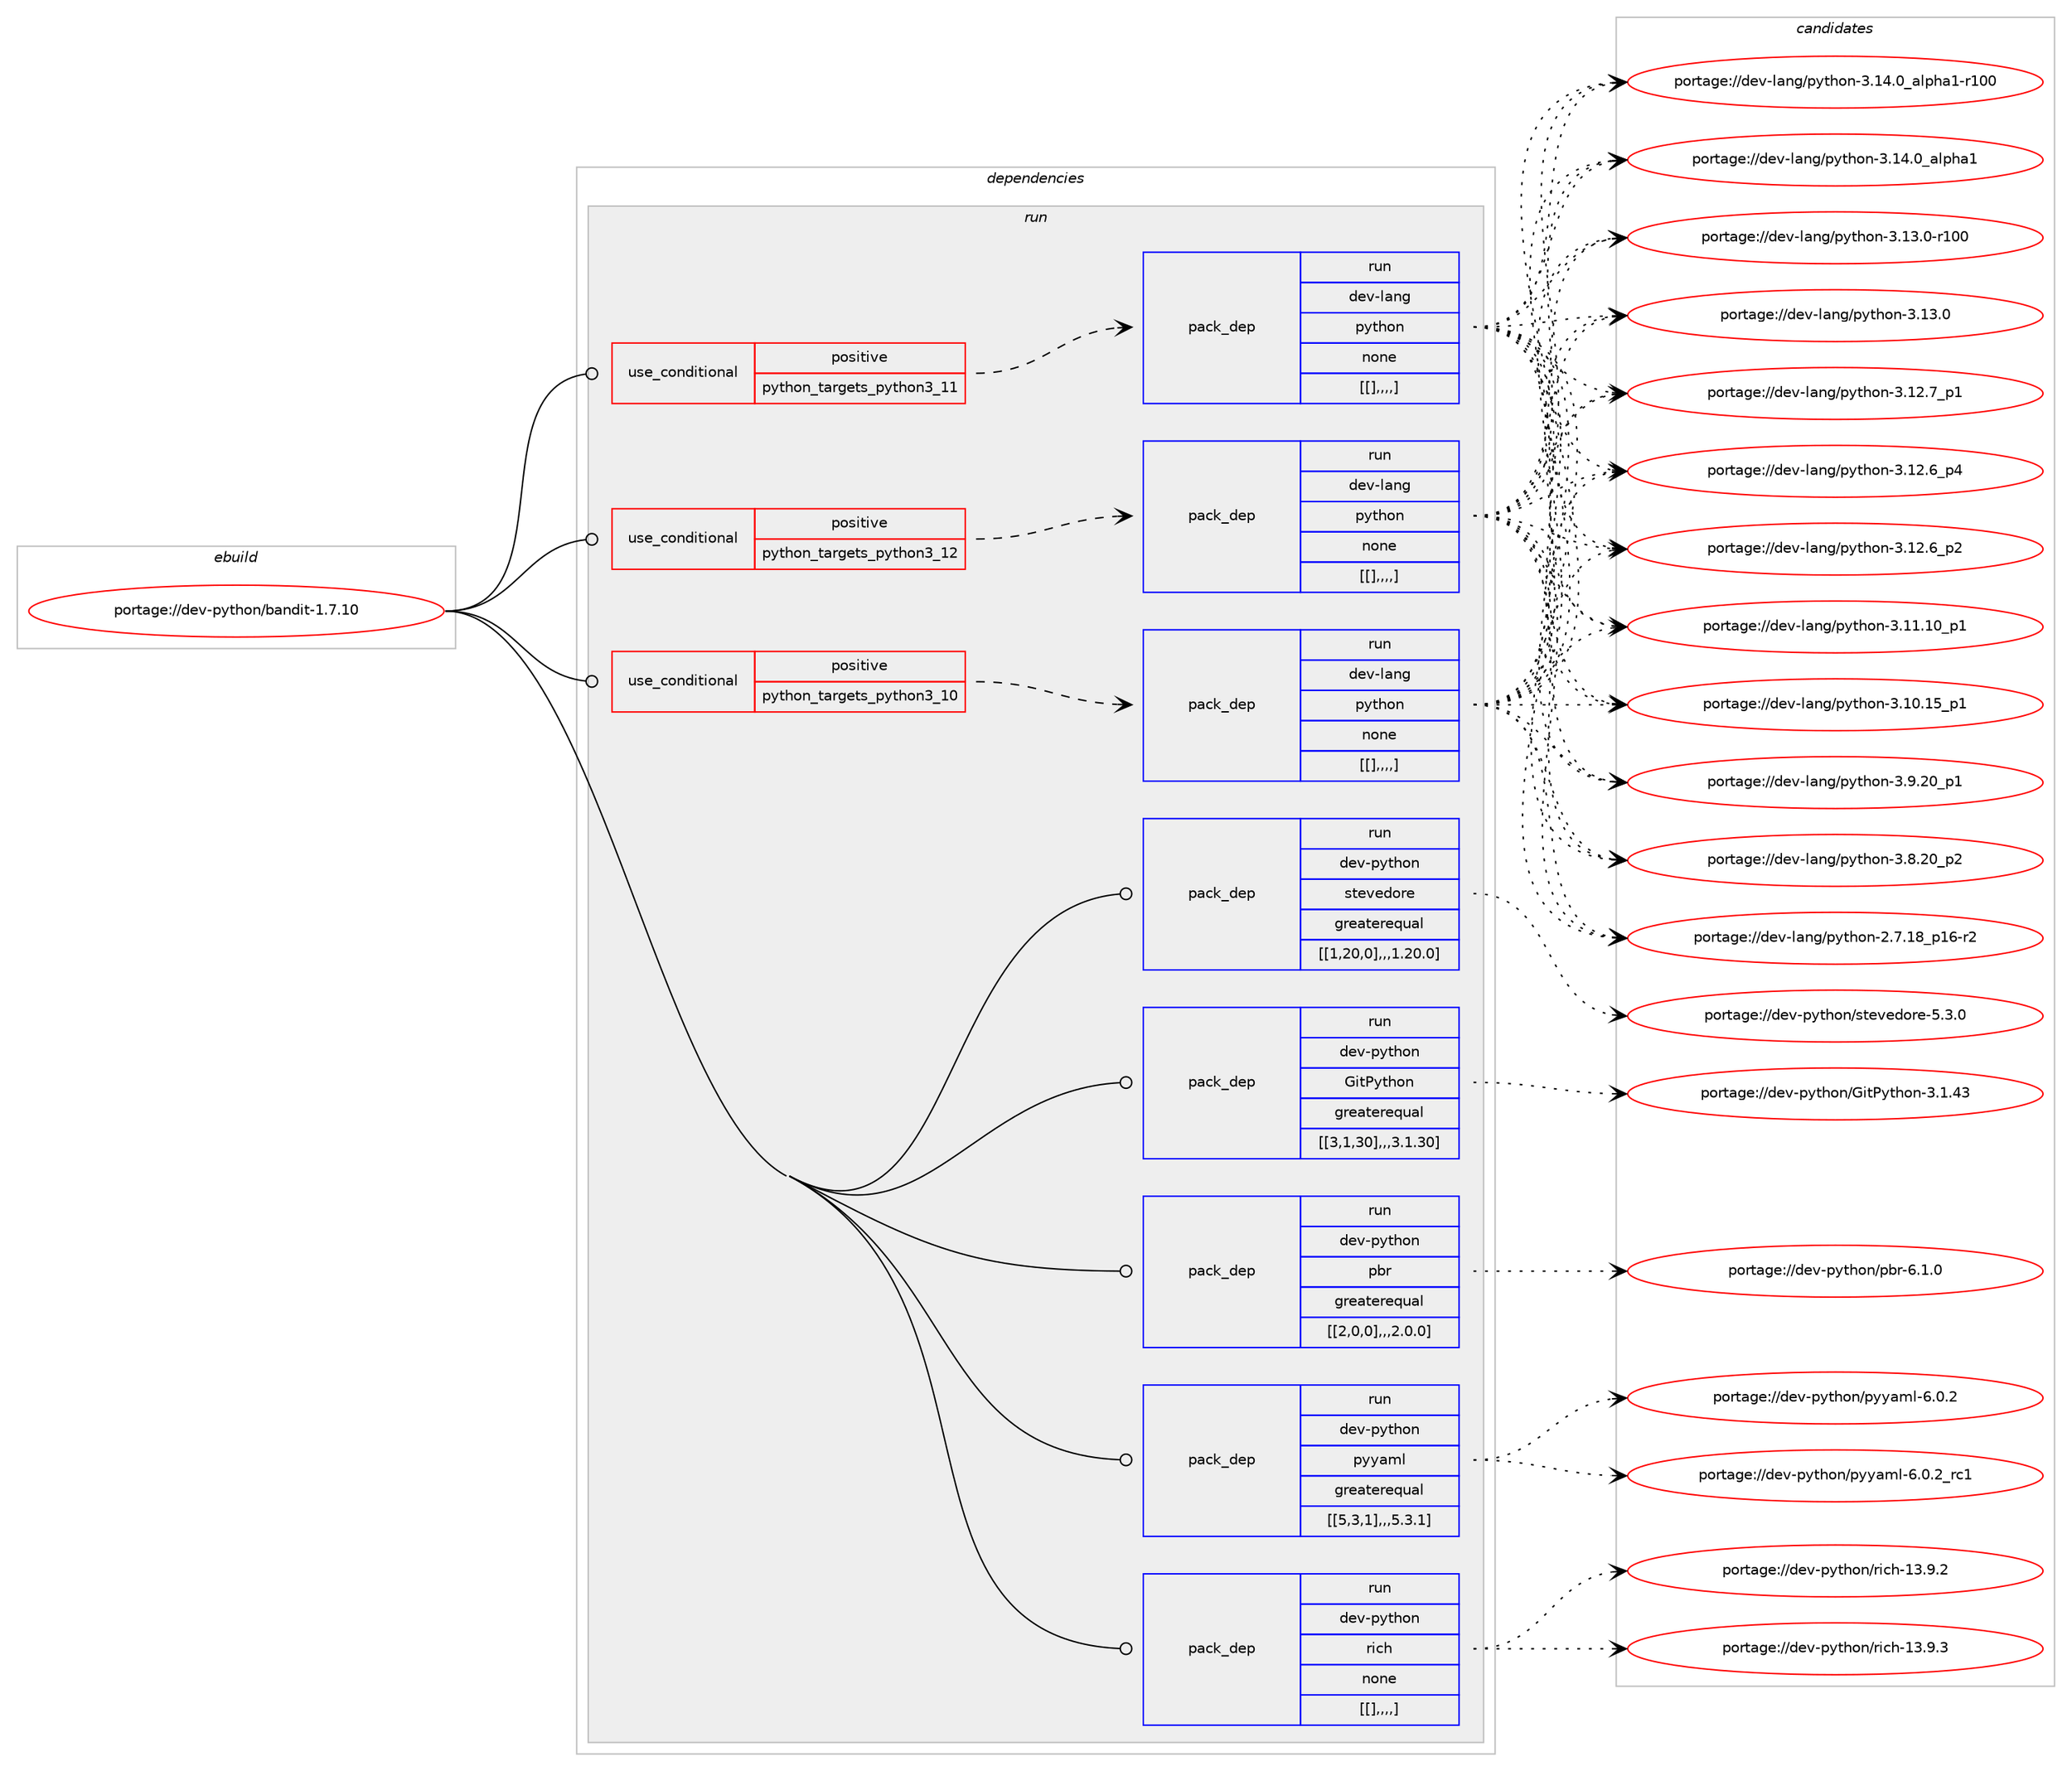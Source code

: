 digraph prolog {

# *************
# Graph options
# *************

newrank=true;
concentrate=true;
compound=true;
graph [rankdir=LR,fontname=Helvetica,fontsize=10,ranksep=1.5];#, ranksep=2.5, nodesep=0.2];
edge  [arrowhead=vee];
node  [fontname=Helvetica,fontsize=10];

# **********
# The ebuild
# **********

subgraph cluster_leftcol {
color=gray;
label=<<i>ebuild</i>>;
id [label="portage://dev-python/bandit-1.7.10", color=red, width=4, href="../dev-python/bandit-1.7.10.svg"];
}

# ****************
# The dependencies
# ****************

subgraph cluster_midcol {
color=gray;
label=<<i>dependencies</i>>;
subgraph cluster_compile {
fillcolor="#eeeeee";
style=filled;
label=<<i>compile</i>>;
}
subgraph cluster_compileandrun {
fillcolor="#eeeeee";
style=filled;
label=<<i>compile and run</i>>;
}
subgraph cluster_run {
fillcolor="#eeeeee";
style=filled;
label=<<i>run</i>>;
subgraph cond33162 {
dependency147624 [label=<<TABLE BORDER="0" CELLBORDER="1" CELLSPACING="0" CELLPADDING="4"><TR><TD ROWSPAN="3" CELLPADDING="10">use_conditional</TD></TR><TR><TD>positive</TD></TR><TR><TD>python_targets_python3_10</TD></TR></TABLE>>, shape=none, color=red];
subgraph pack113144 {
dependency147627 [label=<<TABLE BORDER="0" CELLBORDER="1" CELLSPACING="0" CELLPADDING="4" WIDTH="220"><TR><TD ROWSPAN="6" CELLPADDING="30">pack_dep</TD></TR><TR><TD WIDTH="110">run</TD></TR><TR><TD>dev-lang</TD></TR><TR><TD>python</TD></TR><TR><TD>none</TD></TR><TR><TD>[[],,,,]</TD></TR></TABLE>>, shape=none, color=blue];
}
dependency147624:e -> dependency147627:w [weight=20,style="dashed",arrowhead="vee"];
}
id:e -> dependency147624:w [weight=20,style="solid",arrowhead="odot"];
subgraph cond33165 {
dependency147633 [label=<<TABLE BORDER="0" CELLBORDER="1" CELLSPACING="0" CELLPADDING="4"><TR><TD ROWSPAN="3" CELLPADDING="10">use_conditional</TD></TR><TR><TD>positive</TD></TR><TR><TD>python_targets_python3_11</TD></TR></TABLE>>, shape=none, color=red];
subgraph pack113148 {
dependency147638 [label=<<TABLE BORDER="0" CELLBORDER="1" CELLSPACING="0" CELLPADDING="4" WIDTH="220"><TR><TD ROWSPAN="6" CELLPADDING="30">pack_dep</TD></TR><TR><TD WIDTH="110">run</TD></TR><TR><TD>dev-lang</TD></TR><TR><TD>python</TD></TR><TR><TD>none</TD></TR><TR><TD>[[],,,,]</TD></TR></TABLE>>, shape=none, color=blue];
}
dependency147633:e -> dependency147638:w [weight=20,style="dashed",arrowhead="vee"];
}
id:e -> dependency147633:w [weight=20,style="solid",arrowhead="odot"];
subgraph cond33167 {
dependency147648 [label=<<TABLE BORDER="0" CELLBORDER="1" CELLSPACING="0" CELLPADDING="4"><TR><TD ROWSPAN="3" CELLPADDING="10">use_conditional</TD></TR><TR><TD>positive</TD></TR><TR><TD>python_targets_python3_12</TD></TR></TABLE>>, shape=none, color=red];
subgraph pack113160 {
dependency147664 [label=<<TABLE BORDER="0" CELLBORDER="1" CELLSPACING="0" CELLPADDING="4" WIDTH="220"><TR><TD ROWSPAN="6" CELLPADDING="30">pack_dep</TD></TR><TR><TD WIDTH="110">run</TD></TR><TR><TD>dev-lang</TD></TR><TR><TD>python</TD></TR><TR><TD>none</TD></TR><TR><TD>[[],,,,]</TD></TR></TABLE>>, shape=none, color=blue];
}
dependency147648:e -> dependency147664:w [weight=20,style="dashed",arrowhead="vee"];
}
id:e -> dependency147648:w [weight=20,style="solid",arrowhead="odot"];
subgraph pack113170 {
dependency147675 [label=<<TABLE BORDER="0" CELLBORDER="1" CELLSPACING="0" CELLPADDING="4" WIDTH="220"><TR><TD ROWSPAN="6" CELLPADDING="30">pack_dep</TD></TR><TR><TD WIDTH="110">run</TD></TR><TR><TD>dev-python</TD></TR><TR><TD>GitPython</TD></TR><TR><TD>greaterequal</TD></TR><TR><TD>[[3,1,30],,,3.1.30]</TD></TR></TABLE>>, shape=none, color=blue];
}
id:e -> dependency147675:w [weight=20,style="solid",arrowhead="odot"];
subgraph pack113176 {
dependency147679 [label=<<TABLE BORDER="0" CELLBORDER="1" CELLSPACING="0" CELLPADDING="4" WIDTH="220"><TR><TD ROWSPAN="6" CELLPADDING="30">pack_dep</TD></TR><TR><TD WIDTH="110">run</TD></TR><TR><TD>dev-python</TD></TR><TR><TD>pbr</TD></TR><TR><TD>greaterequal</TD></TR><TR><TD>[[2,0,0],,,2.0.0]</TD></TR></TABLE>>, shape=none, color=blue];
}
id:e -> dependency147679:w [weight=20,style="solid",arrowhead="odot"];
subgraph pack113188 {
dependency147697 [label=<<TABLE BORDER="0" CELLBORDER="1" CELLSPACING="0" CELLPADDING="4" WIDTH="220"><TR><TD ROWSPAN="6" CELLPADDING="30">pack_dep</TD></TR><TR><TD WIDTH="110">run</TD></TR><TR><TD>dev-python</TD></TR><TR><TD>pyyaml</TD></TR><TR><TD>greaterequal</TD></TR><TR><TD>[[5,3,1],,,5.3.1]</TD></TR></TABLE>>, shape=none, color=blue];
}
id:e -> dependency147697:w [weight=20,style="solid",arrowhead="odot"];
subgraph pack113190 {
dependency147699 [label=<<TABLE BORDER="0" CELLBORDER="1" CELLSPACING="0" CELLPADDING="4" WIDTH="220"><TR><TD ROWSPAN="6" CELLPADDING="30">pack_dep</TD></TR><TR><TD WIDTH="110">run</TD></TR><TR><TD>dev-python</TD></TR><TR><TD>rich</TD></TR><TR><TD>none</TD></TR><TR><TD>[[],,,,]</TD></TR></TABLE>>, shape=none, color=blue];
}
id:e -> dependency147699:w [weight=20,style="solid",arrowhead="odot"];
subgraph pack113191 {
dependency147700 [label=<<TABLE BORDER="0" CELLBORDER="1" CELLSPACING="0" CELLPADDING="4" WIDTH="220"><TR><TD ROWSPAN="6" CELLPADDING="30">pack_dep</TD></TR><TR><TD WIDTH="110">run</TD></TR><TR><TD>dev-python</TD></TR><TR><TD>stevedore</TD></TR><TR><TD>greaterequal</TD></TR><TR><TD>[[1,20,0],,,1.20.0]</TD></TR></TABLE>>, shape=none, color=blue];
}
id:e -> dependency147700:w [weight=20,style="solid",arrowhead="odot"];
}
}

# **************
# The candidates
# **************

subgraph cluster_choices {
rank=same;
color=gray;
label=<<i>candidates</i>>;

subgraph choice113112 {
color=black;
nodesep=1;
choice100101118451089711010347112121116104111110455146495246489597108112104974945114494848 [label="portage://dev-lang/python-3.14.0_alpha1-r100", color=red, width=4,href="../dev-lang/python-3.14.0_alpha1-r100.svg"];
choice1001011184510897110103471121211161041111104551464952464895971081121049749 [label="portage://dev-lang/python-3.14.0_alpha1", color=red, width=4,href="../dev-lang/python-3.14.0_alpha1.svg"];
choice1001011184510897110103471121211161041111104551464951464845114494848 [label="portage://dev-lang/python-3.13.0-r100", color=red, width=4,href="../dev-lang/python-3.13.0-r100.svg"];
choice10010111845108971101034711212111610411111045514649514648 [label="portage://dev-lang/python-3.13.0", color=red, width=4,href="../dev-lang/python-3.13.0.svg"];
choice100101118451089711010347112121116104111110455146495046559511249 [label="portage://dev-lang/python-3.12.7_p1", color=red, width=4,href="../dev-lang/python-3.12.7_p1.svg"];
choice100101118451089711010347112121116104111110455146495046549511252 [label="portage://dev-lang/python-3.12.6_p4", color=red, width=4,href="../dev-lang/python-3.12.6_p4.svg"];
choice100101118451089711010347112121116104111110455146495046549511250 [label="portage://dev-lang/python-3.12.6_p2", color=red, width=4,href="../dev-lang/python-3.12.6_p2.svg"];
choice10010111845108971101034711212111610411111045514649494649489511249 [label="portage://dev-lang/python-3.11.10_p1", color=red, width=4,href="../dev-lang/python-3.11.10_p1.svg"];
choice10010111845108971101034711212111610411111045514649484649539511249 [label="portage://dev-lang/python-3.10.15_p1", color=red, width=4,href="../dev-lang/python-3.10.15_p1.svg"];
choice100101118451089711010347112121116104111110455146574650489511249 [label="portage://dev-lang/python-3.9.20_p1", color=red, width=4,href="../dev-lang/python-3.9.20_p1.svg"];
choice100101118451089711010347112121116104111110455146564650489511250 [label="portage://dev-lang/python-3.8.20_p2", color=red, width=4,href="../dev-lang/python-3.8.20_p2.svg"];
choice100101118451089711010347112121116104111110455046554649569511249544511450 [label="portage://dev-lang/python-2.7.18_p16-r2", color=red, width=4,href="../dev-lang/python-2.7.18_p16-r2.svg"];
dependency147627:e -> choice100101118451089711010347112121116104111110455146495246489597108112104974945114494848:w [style=dotted,weight="100"];
dependency147627:e -> choice1001011184510897110103471121211161041111104551464952464895971081121049749:w [style=dotted,weight="100"];
dependency147627:e -> choice1001011184510897110103471121211161041111104551464951464845114494848:w [style=dotted,weight="100"];
dependency147627:e -> choice10010111845108971101034711212111610411111045514649514648:w [style=dotted,weight="100"];
dependency147627:e -> choice100101118451089711010347112121116104111110455146495046559511249:w [style=dotted,weight="100"];
dependency147627:e -> choice100101118451089711010347112121116104111110455146495046549511252:w [style=dotted,weight="100"];
dependency147627:e -> choice100101118451089711010347112121116104111110455146495046549511250:w [style=dotted,weight="100"];
dependency147627:e -> choice10010111845108971101034711212111610411111045514649494649489511249:w [style=dotted,weight="100"];
dependency147627:e -> choice10010111845108971101034711212111610411111045514649484649539511249:w [style=dotted,weight="100"];
dependency147627:e -> choice100101118451089711010347112121116104111110455146574650489511249:w [style=dotted,weight="100"];
dependency147627:e -> choice100101118451089711010347112121116104111110455146564650489511250:w [style=dotted,weight="100"];
dependency147627:e -> choice100101118451089711010347112121116104111110455046554649569511249544511450:w [style=dotted,weight="100"];
}
subgraph choice113143 {
color=black;
nodesep=1;
choice100101118451089711010347112121116104111110455146495246489597108112104974945114494848 [label="portage://dev-lang/python-3.14.0_alpha1-r100", color=red, width=4,href="../dev-lang/python-3.14.0_alpha1-r100.svg"];
choice1001011184510897110103471121211161041111104551464952464895971081121049749 [label="portage://dev-lang/python-3.14.0_alpha1", color=red, width=4,href="../dev-lang/python-3.14.0_alpha1.svg"];
choice1001011184510897110103471121211161041111104551464951464845114494848 [label="portage://dev-lang/python-3.13.0-r100", color=red, width=4,href="../dev-lang/python-3.13.0-r100.svg"];
choice10010111845108971101034711212111610411111045514649514648 [label="portage://dev-lang/python-3.13.0", color=red, width=4,href="../dev-lang/python-3.13.0.svg"];
choice100101118451089711010347112121116104111110455146495046559511249 [label="portage://dev-lang/python-3.12.7_p1", color=red, width=4,href="../dev-lang/python-3.12.7_p1.svg"];
choice100101118451089711010347112121116104111110455146495046549511252 [label="portage://dev-lang/python-3.12.6_p4", color=red, width=4,href="../dev-lang/python-3.12.6_p4.svg"];
choice100101118451089711010347112121116104111110455146495046549511250 [label="portage://dev-lang/python-3.12.6_p2", color=red, width=4,href="../dev-lang/python-3.12.6_p2.svg"];
choice10010111845108971101034711212111610411111045514649494649489511249 [label="portage://dev-lang/python-3.11.10_p1", color=red, width=4,href="../dev-lang/python-3.11.10_p1.svg"];
choice10010111845108971101034711212111610411111045514649484649539511249 [label="portage://dev-lang/python-3.10.15_p1", color=red, width=4,href="../dev-lang/python-3.10.15_p1.svg"];
choice100101118451089711010347112121116104111110455146574650489511249 [label="portage://dev-lang/python-3.9.20_p1", color=red, width=4,href="../dev-lang/python-3.9.20_p1.svg"];
choice100101118451089711010347112121116104111110455146564650489511250 [label="portage://dev-lang/python-3.8.20_p2", color=red, width=4,href="../dev-lang/python-3.8.20_p2.svg"];
choice100101118451089711010347112121116104111110455046554649569511249544511450 [label="portage://dev-lang/python-2.7.18_p16-r2", color=red, width=4,href="../dev-lang/python-2.7.18_p16-r2.svg"];
dependency147638:e -> choice100101118451089711010347112121116104111110455146495246489597108112104974945114494848:w [style=dotted,weight="100"];
dependency147638:e -> choice1001011184510897110103471121211161041111104551464952464895971081121049749:w [style=dotted,weight="100"];
dependency147638:e -> choice1001011184510897110103471121211161041111104551464951464845114494848:w [style=dotted,weight="100"];
dependency147638:e -> choice10010111845108971101034711212111610411111045514649514648:w [style=dotted,weight="100"];
dependency147638:e -> choice100101118451089711010347112121116104111110455146495046559511249:w [style=dotted,weight="100"];
dependency147638:e -> choice100101118451089711010347112121116104111110455146495046549511252:w [style=dotted,weight="100"];
dependency147638:e -> choice100101118451089711010347112121116104111110455146495046549511250:w [style=dotted,weight="100"];
dependency147638:e -> choice10010111845108971101034711212111610411111045514649494649489511249:w [style=dotted,weight="100"];
dependency147638:e -> choice10010111845108971101034711212111610411111045514649484649539511249:w [style=dotted,weight="100"];
dependency147638:e -> choice100101118451089711010347112121116104111110455146574650489511249:w [style=dotted,weight="100"];
dependency147638:e -> choice100101118451089711010347112121116104111110455146564650489511250:w [style=dotted,weight="100"];
dependency147638:e -> choice100101118451089711010347112121116104111110455046554649569511249544511450:w [style=dotted,weight="100"];
}
subgraph choice113158 {
color=black;
nodesep=1;
choice100101118451089711010347112121116104111110455146495246489597108112104974945114494848 [label="portage://dev-lang/python-3.14.0_alpha1-r100", color=red, width=4,href="../dev-lang/python-3.14.0_alpha1-r100.svg"];
choice1001011184510897110103471121211161041111104551464952464895971081121049749 [label="portage://dev-lang/python-3.14.0_alpha1", color=red, width=4,href="../dev-lang/python-3.14.0_alpha1.svg"];
choice1001011184510897110103471121211161041111104551464951464845114494848 [label="portage://dev-lang/python-3.13.0-r100", color=red, width=4,href="../dev-lang/python-3.13.0-r100.svg"];
choice10010111845108971101034711212111610411111045514649514648 [label="portage://dev-lang/python-3.13.0", color=red, width=4,href="../dev-lang/python-3.13.0.svg"];
choice100101118451089711010347112121116104111110455146495046559511249 [label="portage://dev-lang/python-3.12.7_p1", color=red, width=4,href="../dev-lang/python-3.12.7_p1.svg"];
choice100101118451089711010347112121116104111110455146495046549511252 [label="portage://dev-lang/python-3.12.6_p4", color=red, width=4,href="../dev-lang/python-3.12.6_p4.svg"];
choice100101118451089711010347112121116104111110455146495046549511250 [label="portage://dev-lang/python-3.12.6_p2", color=red, width=4,href="../dev-lang/python-3.12.6_p2.svg"];
choice10010111845108971101034711212111610411111045514649494649489511249 [label="portage://dev-lang/python-3.11.10_p1", color=red, width=4,href="../dev-lang/python-3.11.10_p1.svg"];
choice10010111845108971101034711212111610411111045514649484649539511249 [label="portage://dev-lang/python-3.10.15_p1", color=red, width=4,href="../dev-lang/python-3.10.15_p1.svg"];
choice100101118451089711010347112121116104111110455146574650489511249 [label="portage://dev-lang/python-3.9.20_p1", color=red, width=4,href="../dev-lang/python-3.9.20_p1.svg"];
choice100101118451089711010347112121116104111110455146564650489511250 [label="portage://dev-lang/python-3.8.20_p2", color=red, width=4,href="../dev-lang/python-3.8.20_p2.svg"];
choice100101118451089711010347112121116104111110455046554649569511249544511450 [label="portage://dev-lang/python-2.7.18_p16-r2", color=red, width=4,href="../dev-lang/python-2.7.18_p16-r2.svg"];
dependency147664:e -> choice100101118451089711010347112121116104111110455146495246489597108112104974945114494848:w [style=dotted,weight="100"];
dependency147664:e -> choice1001011184510897110103471121211161041111104551464952464895971081121049749:w [style=dotted,weight="100"];
dependency147664:e -> choice1001011184510897110103471121211161041111104551464951464845114494848:w [style=dotted,weight="100"];
dependency147664:e -> choice10010111845108971101034711212111610411111045514649514648:w [style=dotted,weight="100"];
dependency147664:e -> choice100101118451089711010347112121116104111110455146495046559511249:w [style=dotted,weight="100"];
dependency147664:e -> choice100101118451089711010347112121116104111110455146495046549511252:w [style=dotted,weight="100"];
dependency147664:e -> choice100101118451089711010347112121116104111110455146495046549511250:w [style=dotted,weight="100"];
dependency147664:e -> choice10010111845108971101034711212111610411111045514649494649489511249:w [style=dotted,weight="100"];
dependency147664:e -> choice10010111845108971101034711212111610411111045514649484649539511249:w [style=dotted,weight="100"];
dependency147664:e -> choice100101118451089711010347112121116104111110455146574650489511249:w [style=dotted,weight="100"];
dependency147664:e -> choice100101118451089711010347112121116104111110455146564650489511250:w [style=dotted,weight="100"];
dependency147664:e -> choice100101118451089711010347112121116104111110455046554649569511249544511450:w [style=dotted,weight="100"];
}
subgraph choice113169 {
color=black;
nodesep=1;
choice1001011184511212111610411111047711051168012111610411111045514649465251 [label="portage://dev-python/GitPython-3.1.43", color=red, width=4,href="../dev-python/GitPython-3.1.43.svg"];
dependency147675:e -> choice1001011184511212111610411111047711051168012111610411111045514649465251:w [style=dotted,weight="100"];
}
subgraph choice113171 {
color=black;
nodesep=1;
choice100101118451121211161041111104711298114455446494648 [label="portage://dev-python/pbr-6.1.0", color=red, width=4,href="../dev-python/pbr-6.1.0.svg"];
dependency147679:e -> choice100101118451121211161041111104711298114455446494648:w [style=dotted,weight="100"];
}
subgraph choice113172 {
color=black;
nodesep=1;
choice100101118451121211161041111104711212112197109108455446484650951149949 [label="portage://dev-python/pyyaml-6.0.2_rc1", color=red, width=4,href="../dev-python/pyyaml-6.0.2_rc1.svg"];
choice100101118451121211161041111104711212112197109108455446484650 [label="portage://dev-python/pyyaml-6.0.2", color=red, width=4,href="../dev-python/pyyaml-6.0.2.svg"];
dependency147697:e -> choice100101118451121211161041111104711212112197109108455446484650951149949:w [style=dotted,weight="100"];
dependency147697:e -> choice100101118451121211161041111104711212112197109108455446484650:w [style=dotted,weight="100"];
}
subgraph choice113175 {
color=black;
nodesep=1;
choice10010111845112121116104111110471141059910445495146574651 [label="portage://dev-python/rich-13.9.3", color=red, width=4,href="../dev-python/rich-13.9.3.svg"];
choice10010111845112121116104111110471141059910445495146574650 [label="portage://dev-python/rich-13.9.2", color=red, width=4,href="../dev-python/rich-13.9.2.svg"];
dependency147699:e -> choice10010111845112121116104111110471141059910445495146574651:w [style=dotted,weight="100"];
dependency147699:e -> choice10010111845112121116104111110471141059910445495146574650:w [style=dotted,weight="100"];
}
subgraph choice113177 {
color=black;
nodesep=1;
choice1001011184511212111610411111047115116101118101100111114101455346514648 [label="portage://dev-python/stevedore-5.3.0", color=red, width=4,href="../dev-python/stevedore-5.3.0.svg"];
dependency147700:e -> choice1001011184511212111610411111047115116101118101100111114101455346514648:w [style=dotted,weight="100"];
}
}

}
